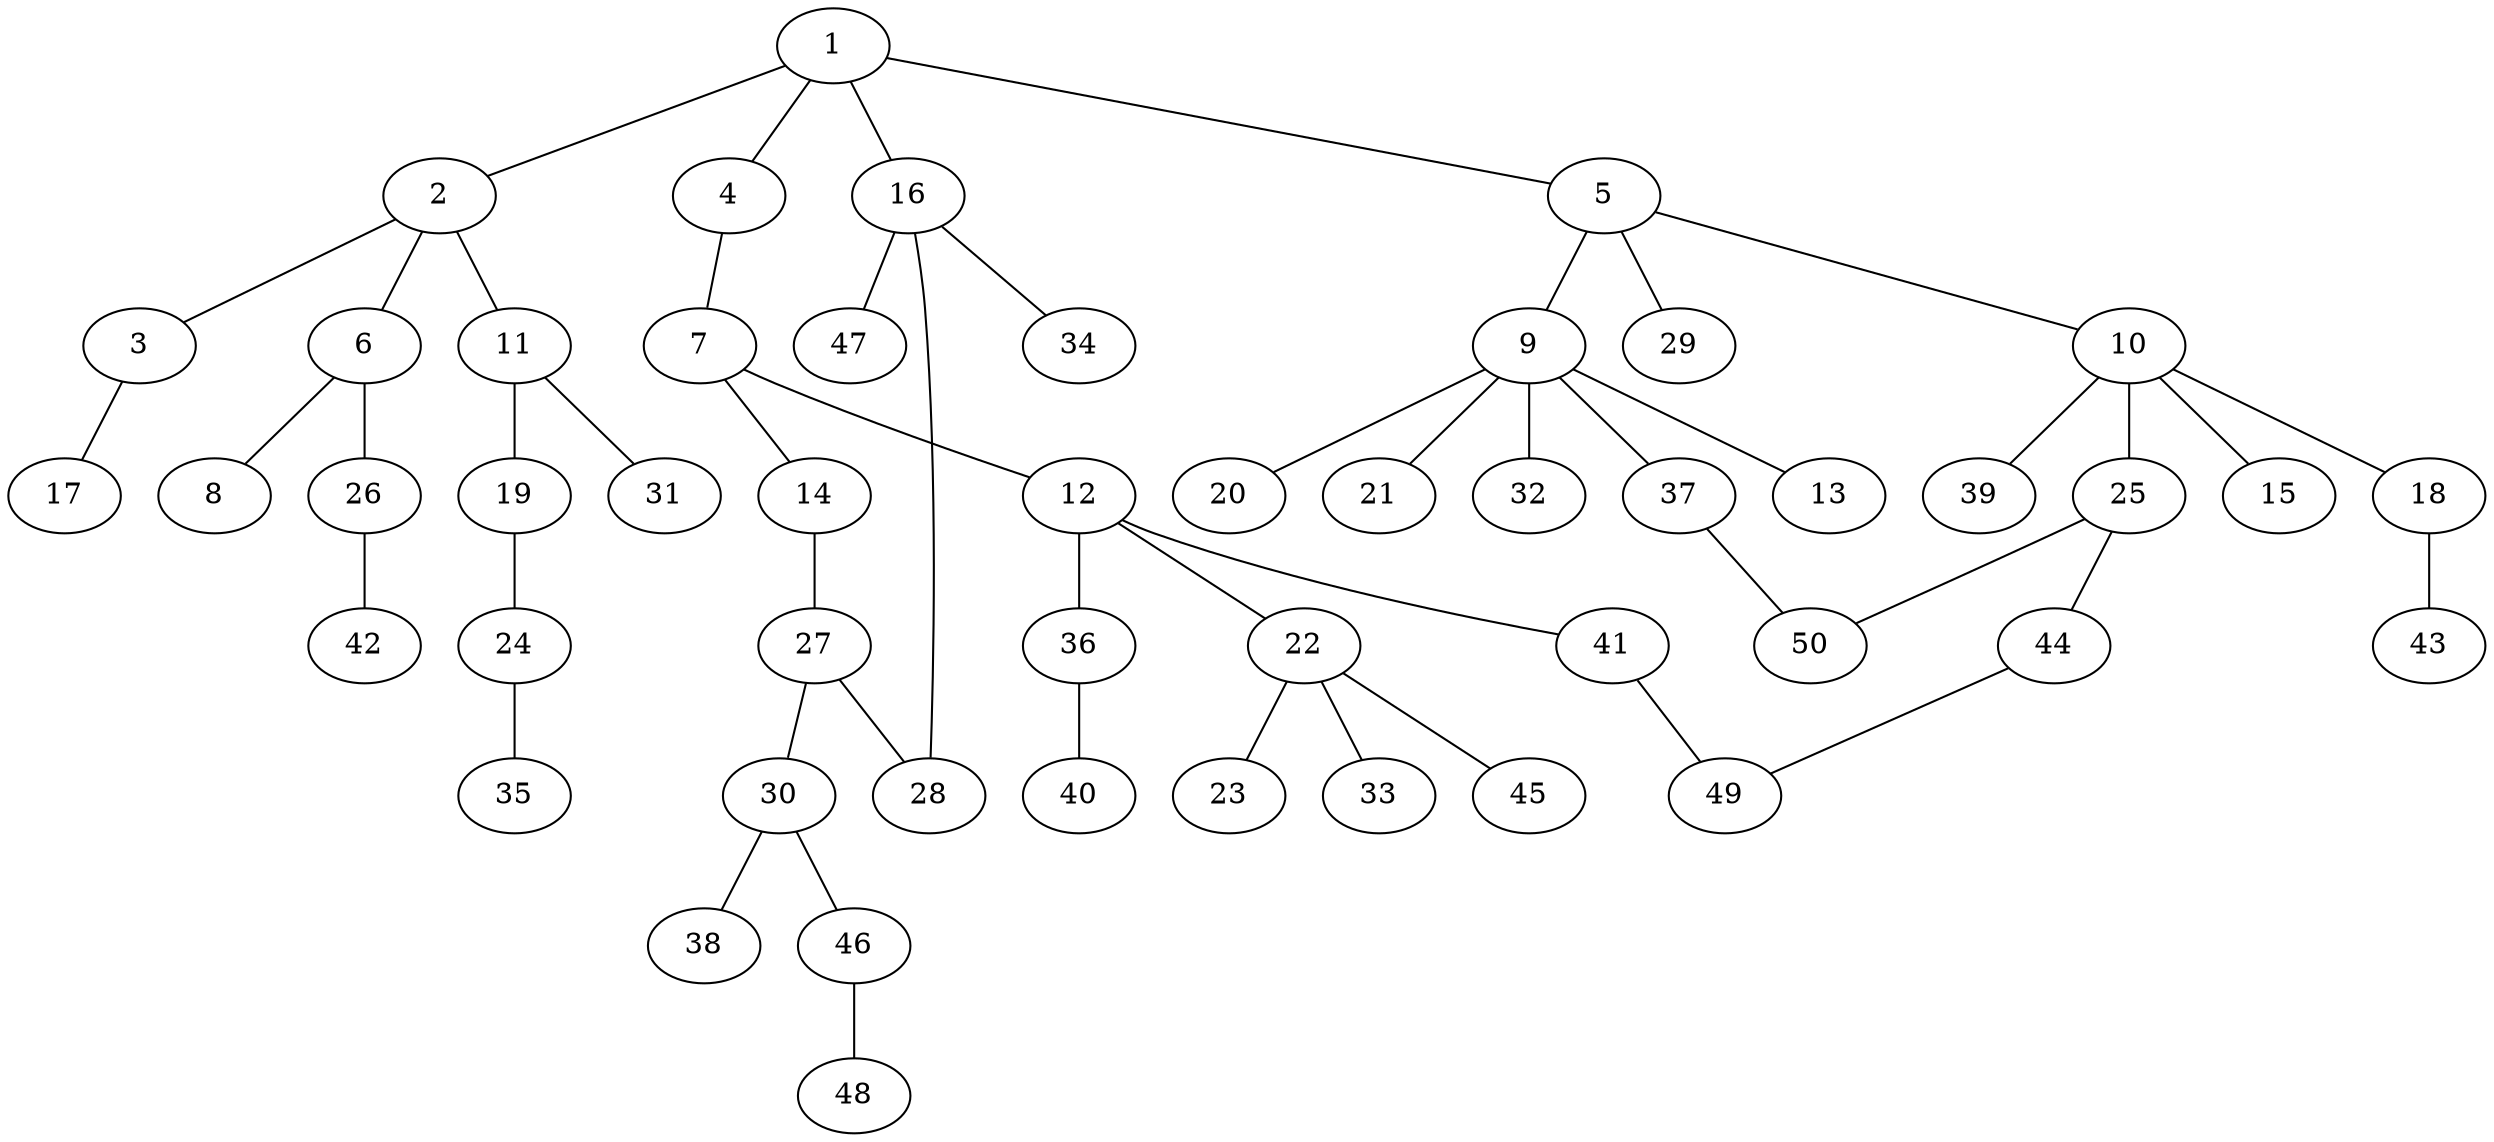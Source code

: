 graph graphname {1--2
1--4
1--5
1--16
2--3
2--6
2--11
3--17
4--7
5--9
5--10
5--29
6--8
6--26
7--12
7--14
9--13
9--20
9--21
9--32
9--37
10--15
10--18
10--25
10--39
11--19
11--31
12--22
12--36
12--41
14--27
16--28
16--34
16--47
18--43
19--24
22--23
22--33
22--45
24--35
25--44
25--50
26--42
27--28
27--30
30--38
30--46
36--40
37--50
41--49
44--49
46--48
}